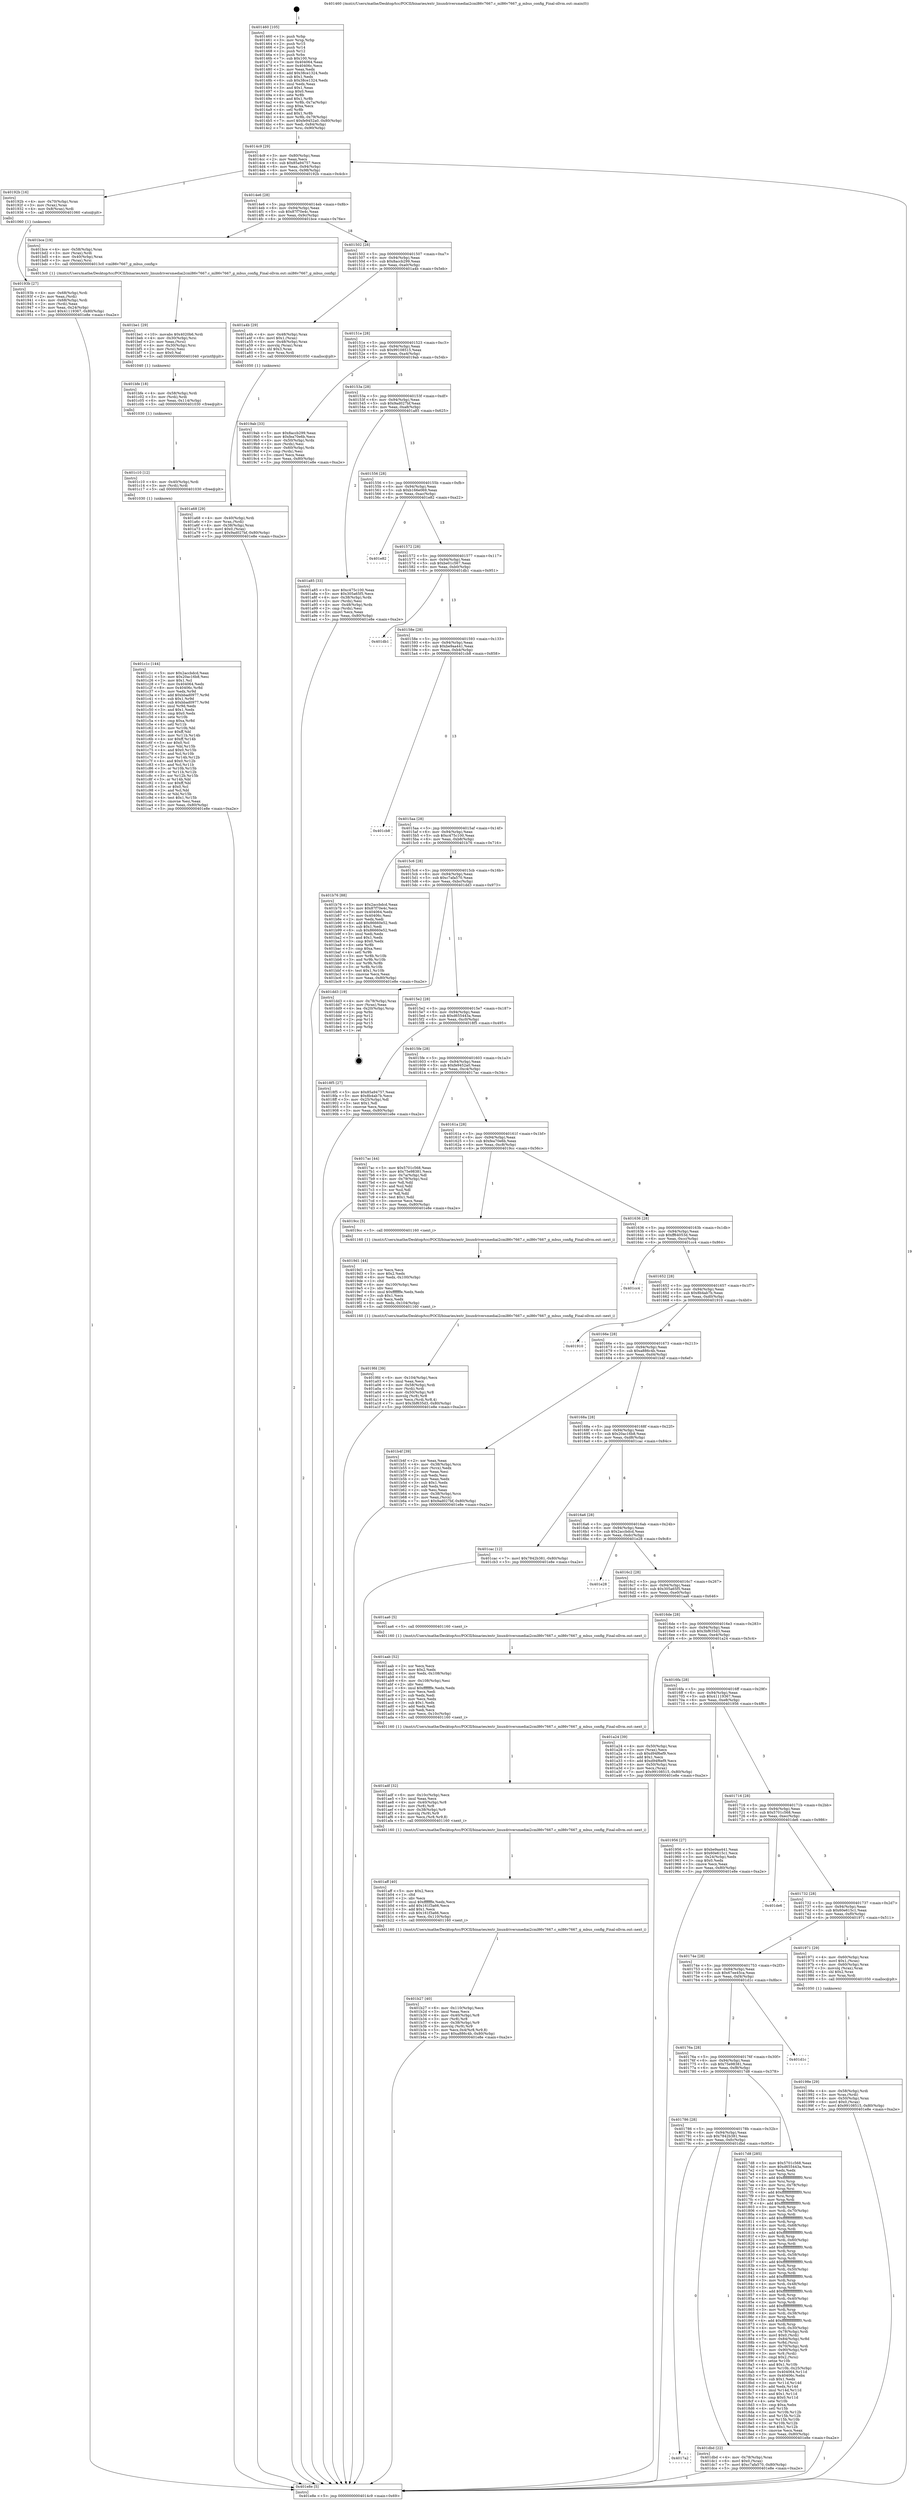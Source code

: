 digraph "0x401460" {
  label = "0x401460 (/mnt/c/Users/mathe/Desktop/tcc/POCII/binaries/extr_linuxdriversmediai2cml86v7667.c_ml86v7667_g_mbus_config_Final-ollvm.out::main(0))"
  labelloc = "t"
  node[shape=record]

  Entry [label="",width=0.3,height=0.3,shape=circle,fillcolor=black,style=filled]
  "0x4014c9" [label="{
     0x4014c9 [29]\l
     | [instrs]\l
     &nbsp;&nbsp;0x4014c9 \<+3\>: mov -0x80(%rbp),%eax\l
     &nbsp;&nbsp;0x4014cc \<+2\>: mov %eax,%ecx\l
     &nbsp;&nbsp;0x4014ce \<+6\>: sub $0x85a94757,%ecx\l
     &nbsp;&nbsp;0x4014d4 \<+6\>: mov %eax,-0x94(%rbp)\l
     &nbsp;&nbsp;0x4014da \<+6\>: mov %ecx,-0x98(%rbp)\l
     &nbsp;&nbsp;0x4014e0 \<+6\>: je 000000000040192b \<main+0x4cb\>\l
  }"]
  "0x40192b" [label="{
     0x40192b [16]\l
     | [instrs]\l
     &nbsp;&nbsp;0x40192b \<+4\>: mov -0x70(%rbp),%rax\l
     &nbsp;&nbsp;0x40192f \<+3\>: mov (%rax),%rax\l
     &nbsp;&nbsp;0x401932 \<+4\>: mov 0x8(%rax),%rdi\l
     &nbsp;&nbsp;0x401936 \<+5\>: call 0000000000401060 \<atoi@plt\>\l
     | [calls]\l
     &nbsp;&nbsp;0x401060 \{1\} (unknown)\l
  }"]
  "0x4014e6" [label="{
     0x4014e6 [28]\l
     | [instrs]\l
     &nbsp;&nbsp;0x4014e6 \<+5\>: jmp 00000000004014eb \<main+0x8b\>\l
     &nbsp;&nbsp;0x4014eb \<+6\>: mov -0x94(%rbp),%eax\l
     &nbsp;&nbsp;0x4014f1 \<+5\>: sub $0x87f70e4c,%eax\l
     &nbsp;&nbsp;0x4014f6 \<+6\>: mov %eax,-0x9c(%rbp)\l
     &nbsp;&nbsp;0x4014fc \<+6\>: je 0000000000401bce \<main+0x76e\>\l
  }"]
  Exit [label="",width=0.3,height=0.3,shape=circle,fillcolor=black,style=filled,peripheries=2]
  "0x401bce" [label="{
     0x401bce [19]\l
     | [instrs]\l
     &nbsp;&nbsp;0x401bce \<+4\>: mov -0x58(%rbp),%rax\l
     &nbsp;&nbsp;0x401bd2 \<+3\>: mov (%rax),%rdi\l
     &nbsp;&nbsp;0x401bd5 \<+4\>: mov -0x40(%rbp),%rax\l
     &nbsp;&nbsp;0x401bd9 \<+3\>: mov (%rax),%rsi\l
     &nbsp;&nbsp;0x401bdc \<+5\>: call 00000000004013c0 \<ml86v7667_g_mbus_config\>\l
     | [calls]\l
     &nbsp;&nbsp;0x4013c0 \{1\} (/mnt/c/Users/mathe/Desktop/tcc/POCII/binaries/extr_linuxdriversmediai2cml86v7667.c_ml86v7667_g_mbus_config_Final-ollvm.out::ml86v7667_g_mbus_config)\l
  }"]
  "0x401502" [label="{
     0x401502 [28]\l
     | [instrs]\l
     &nbsp;&nbsp;0x401502 \<+5\>: jmp 0000000000401507 \<main+0xa7\>\l
     &nbsp;&nbsp;0x401507 \<+6\>: mov -0x94(%rbp),%eax\l
     &nbsp;&nbsp;0x40150d \<+5\>: sub $0x8accb299,%eax\l
     &nbsp;&nbsp;0x401512 \<+6\>: mov %eax,-0xa0(%rbp)\l
     &nbsp;&nbsp;0x401518 \<+6\>: je 0000000000401a4b \<main+0x5eb\>\l
  }"]
  "0x4017a2" [label="{
     0x4017a2\l
  }", style=dashed]
  "0x401a4b" [label="{
     0x401a4b [29]\l
     | [instrs]\l
     &nbsp;&nbsp;0x401a4b \<+4\>: mov -0x48(%rbp),%rax\l
     &nbsp;&nbsp;0x401a4f \<+6\>: movl $0x1,(%rax)\l
     &nbsp;&nbsp;0x401a55 \<+4\>: mov -0x48(%rbp),%rax\l
     &nbsp;&nbsp;0x401a59 \<+3\>: movslq (%rax),%rax\l
     &nbsp;&nbsp;0x401a5c \<+4\>: shl $0x3,%rax\l
     &nbsp;&nbsp;0x401a60 \<+3\>: mov %rax,%rdi\l
     &nbsp;&nbsp;0x401a63 \<+5\>: call 0000000000401050 \<malloc@plt\>\l
     | [calls]\l
     &nbsp;&nbsp;0x401050 \{1\} (unknown)\l
  }"]
  "0x40151e" [label="{
     0x40151e [28]\l
     | [instrs]\l
     &nbsp;&nbsp;0x40151e \<+5\>: jmp 0000000000401523 \<main+0xc3\>\l
     &nbsp;&nbsp;0x401523 \<+6\>: mov -0x94(%rbp),%eax\l
     &nbsp;&nbsp;0x401529 \<+5\>: sub $0x99108515,%eax\l
     &nbsp;&nbsp;0x40152e \<+6\>: mov %eax,-0xa4(%rbp)\l
     &nbsp;&nbsp;0x401534 \<+6\>: je 00000000004019ab \<main+0x54b\>\l
  }"]
  "0x401dbd" [label="{
     0x401dbd [22]\l
     | [instrs]\l
     &nbsp;&nbsp;0x401dbd \<+4\>: mov -0x78(%rbp),%rax\l
     &nbsp;&nbsp;0x401dc1 \<+6\>: movl $0x0,(%rax)\l
     &nbsp;&nbsp;0x401dc7 \<+7\>: movl $0xc7afa570,-0x80(%rbp)\l
     &nbsp;&nbsp;0x401dce \<+5\>: jmp 0000000000401e8e \<main+0xa2e\>\l
  }"]
  "0x4019ab" [label="{
     0x4019ab [33]\l
     | [instrs]\l
     &nbsp;&nbsp;0x4019ab \<+5\>: mov $0x8accb299,%eax\l
     &nbsp;&nbsp;0x4019b0 \<+5\>: mov $0xfea70e6b,%ecx\l
     &nbsp;&nbsp;0x4019b5 \<+4\>: mov -0x50(%rbp),%rdx\l
     &nbsp;&nbsp;0x4019b9 \<+2\>: mov (%rdx),%esi\l
     &nbsp;&nbsp;0x4019bb \<+4\>: mov -0x60(%rbp),%rdx\l
     &nbsp;&nbsp;0x4019bf \<+2\>: cmp (%rdx),%esi\l
     &nbsp;&nbsp;0x4019c1 \<+3\>: cmovl %ecx,%eax\l
     &nbsp;&nbsp;0x4019c4 \<+3\>: mov %eax,-0x80(%rbp)\l
     &nbsp;&nbsp;0x4019c7 \<+5\>: jmp 0000000000401e8e \<main+0xa2e\>\l
  }"]
  "0x40153a" [label="{
     0x40153a [28]\l
     | [instrs]\l
     &nbsp;&nbsp;0x40153a \<+5\>: jmp 000000000040153f \<main+0xdf\>\l
     &nbsp;&nbsp;0x40153f \<+6\>: mov -0x94(%rbp),%eax\l
     &nbsp;&nbsp;0x401545 \<+5\>: sub $0x9ad027bf,%eax\l
     &nbsp;&nbsp;0x40154a \<+6\>: mov %eax,-0xa8(%rbp)\l
     &nbsp;&nbsp;0x401550 \<+6\>: je 0000000000401a85 \<main+0x625\>\l
  }"]
  "0x401c1c" [label="{
     0x401c1c [144]\l
     | [instrs]\l
     &nbsp;&nbsp;0x401c1c \<+5\>: mov $0x2accbdcd,%eax\l
     &nbsp;&nbsp;0x401c21 \<+5\>: mov $0x20ac16b8,%esi\l
     &nbsp;&nbsp;0x401c26 \<+2\>: mov $0x1,%cl\l
     &nbsp;&nbsp;0x401c28 \<+7\>: mov 0x404064,%edx\l
     &nbsp;&nbsp;0x401c2f \<+8\>: mov 0x40406c,%r8d\l
     &nbsp;&nbsp;0x401c37 \<+3\>: mov %edx,%r9d\l
     &nbsp;&nbsp;0x401c3a \<+7\>: add $0xbbad0977,%r9d\l
     &nbsp;&nbsp;0x401c41 \<+4\>: sub $0x1,%r9d\l
     &nbsp;&nbsp;0x401c45 \<+7\>: sub $0xbbad0977,%r9d\l
     &nbsp;&nbsp;0x401c4c \<+4\>: imul %r9d,%edx\l
     &nbsp;&nbsp;0x401c50 \<+3\>: and $0x1,%edx\l
     &nbsp;&nbsp;0x401c53 \<+3\>: cmp $0x0,%edx\l
     &nbsp;&nbsp;0x401c56 \<+4\>: sete %r10b\l
     &nbsp;&nbsp;0x401c5a \<+4\>: cmp $0xa,%r8d\l
     &nbsp;&nbsp;0x401c5e \<+4\>: setl %r11b\l
     &nbsp;&nbsp;0x401c62 \<+3\>: mov %r10b,%bl\l
     &nbsp;&nbsp;0x401c65 \<+3\>: xor $0xff,%bl\l
     &nbsp;&nbsp;0x401c68 \<+3\>: mov %r11b,%r14b\l
     &nbsp;&nbsp;0x401c6b \<+4\>: xor $0xff,%r14b\l
     &nbsp;&nbsp;0x401c6f \<+3\>: xor $0x0,%cl\l
     &nbsp;&nbsp;0x401c72 \<+3\>: mov %bl,%r15b\l
     &nbsp;&nbsp;0x401c75 \<+4\>: and $0x0,%r15b\l
     &nbsp;&nbsp;0x401c79 \<+3\>: and %cl,%r10b\l
     &nbsp;&nbsp;0x401c7c \<+3\>: mov %r14b,%r12b\l
     &nbsp;&nbsp;0x401c7f \<+4\>: and $0x0,%r12b\l
     &nbsp;&nbsp;0x401c83 \<+3\>: and %cl,%r11b\l
     &nbsp;&nbsp;0x401c86 \<+3\>: or %r10b,%r15b\l
     &nbsp;&nbsp;0x401c89 \<+3\>: or %r11b,%r12b\l
     &nbsp;&nbsp;0x401c8c \<+3\>: xor %r12b,%r15b\l
     &nbsp;&nbsp;0x401c8f \<+3\>: or %r14b,%bl\l
     &nbsp;&nbsp;0x401c92 \<+3\>: xor $0xff,%bl\l
     &nbsp;&nbsp;0x401c95 \<+3\>: or $0x0,%cl\l
     &nbsp;&nbsp;0x401c98 \<+2\>: and %cl,%bl\l
     &nbsp;&nbsp;0x401c9a \<+3\>: or %bl,%r15b\l
     &nbsp;&nbsp;0x401c9d \<+4\>: test $0x1,%r15b\l
     &nbsp;&nbsp;0x401ca1 \<+3\>: cmovne %esi,%eax\l
     &nbsp;&nbsp;0x401ca4 \<+3\>: mov %eax,-0x80(%rbp)\l
     &nbsp;&nbsp;0x401ca7 \<+5\>: jmp 0000000000401e8e \<main+0xa2e\>\l
  }"]
  "0x401a85" [label="{
     0x401a85 [33]\l
     | [instrs]\l
     &nbsp;&nbsp;0x401a85 \<+5\>: mov $0xc475c100,%eax\l
     &nbsp;&nbsp;0x401a8a \<+5\>: mov $0x305a65f5,%ecx\l
     &nbsp;&nbsp;0x401a8f \<+4\>: mov -0x38(%rbp),%rdx\l
     &nbsp;&nbsp;0x401a93 \<+2\>: mov (%rdx),%esi\l
     &nbsp;&nbsp;0x401a95 \<+4\>: mov -0x48(%rbp),%rdx\l
     &nbsp;&nbsp;0x401a99 \<+2\>: cmp (%rdx),%esi\l
     &nbsp;&nbsp;0x401a9b \<+3\>: cmovl %ecx,%eax\l
     &nbsp;&nbsp;0x401a9e \<+3\>: mov %eax,-0x80(%rbp)\l
     &nbsp;&nbsp;0x401aa1 \<+5\>: jmp 0000000000401e8e \<main+0xa2e\>\l
  }"]
  "0x401556" [label="{
     0x401556 [28]\l
     | [instrs]\l
     &nbsp;&nbsp;0x401556 \<+5\>: jmp 000000000040155b \<main+0xfb\>\l
     &nbsp;&nbsp;0x40155b \<+6\>: mov -0x94(%rbp),%eax\l
     &nbsp;&nbsp;0x401561 \<+5\>: sub $0xb166e069,%eax\l
     &nbsp;&nbsp;0x401566 \<+6\>: mov %eax,-0xac(%rbp)\l
     &nbsp;&nbsp;0x40156c \<+6\>: je 0000000000401e82 \<main+0xa22\>\l
  }"]
  "0x401c10" [label="{
     0x401c10 [12]\l
     | [instrs]\l
     &nbsp;&nbsp;0x401c10 \<+4\>: mov -0x40(%rbp),%rdi\l
     &nbsp;&nbsp;0x401c14 \<+3\>: mov (%rdi),%rdi\l
     &nbsp;&nbsp;0x401c17 \<+5\>: call 0000000000401030 \<free@plt\>\l
     | [calls]\l
     &nbsp;&nbsp;0x401030 \{1\} (unknown)\l
  }"]
  "0x401e82" [label="{
     0x401e82\l
  }", style=dashed]
  "0x401572" [label="{
     0x401572 [28]\l
     | [instrs]\l
     &nbsp;&nbsp;0x401572 \<+5\>: jmp 0000000000401577 \<main+0x117\>\l
     &nbsp;&nbsp;0x401577 \<+6\>: mov -0x94(%rbp),%eax\l
     &nbsp;&nbsp;0x40157d \<+5\>: sub $0xbe01c567,%eax\l
     &nbsp;&nbsp;0x401582 \<+6\>: mov %eax,-0xb0(%rbp)\l
     &nbsp;&nbsp;0x401588 \<+6\>: je 0000000000401db1 \<main+0x951\>\l
  }"]
  "0x401bfe" [label="{
     0x401bfe [18]\l
     | [instrs]\l
     &nbsp;&nbsp;0x401bfe \<+4\>: mov -0x58(%rbp),%rdi\l
     &nbsp;&nbsp;0x401c02 \<+3\>: mov (%rdi),%rdi\l
     &nbsp;&nbsp;0x401c05 \<+6\>: mov %eax,-0x114(%rbp)\l
     &nbsp;&nbsp;0x401c0b \<+5\>: call 0000000000401030 \<free@plt\>\l
     | [calls]\l
     &nbsp;&nbsp;0x401030 \{1\} (unknown)\l
  }"]
  "0x401db1" [label="{
     0x401db1\l
  }", style=dashed]
  "0x40158e" [label="{
     0x40158e [28]\l
     | [instrs]\l
     &nbsp;&nbsp;0x40158e \<+5\>: jmp 0000000000401593 \<main+0x133\>\l
     &nbsp;&nbsp;0x401593 \<+6\>: mov -0x94(%rbp),%eax\l
     &nbsp;&nbsp;0x401599 \<+5\>: sub $0xbe9aa441,%eax\l
     &nbsp;&nbsp;0x40159e \<+6\>: mov %eax,-0xb4(%rbp)\l
     &nbsp;&nbsp;0x4015a4 \<+6\>: je 0000000000401cb8 \<main+0x858\>\l
  }"]
  "0x401be1" [label="{
     0x401be1 [29]\l
     | [instrs]\l
     &nbsp;&nbsp;0x401be1 \<+10\>: movabs $0x4020b6,%rdi\l
     &nbsp;&nbsp;0x401beb \<+4\>: mov -0x30(%rbp),%rsi\l
     &nbsp;&nbsp;0x401bef \<+2\>: mov %eax,(%rsi)\l
     &nbsp;&nbsp;0x401bf1 \<+4\>: mov -0x30(%rbp),%rsi\l
     &nbsp;&nbsp;0x401bf5 \<+2\>: mov (%rsi),%esi\l
     &nbsp;&nbsp;0x401bf7 \<+2\>: mov $0x0,%al\l
     &nbsp;&nbsp;0x401bf9 \<+5\>: call 0000000000401040 \<printf@plt\>\l
     | [calls]\l
     &nbsp;&nbsp;0x401040 \{1\} (unknown)\l
  }"]
  "0x401cb8" [label="{
     0x401cb8\l
  }", style=dashed]
  "0x4015aa" [label="{
     0x4015aa [28]\l
     | [instrs]\l
     &nbsp;&nbsp;0x4015aa \<+5\>: jmp 00000000004015af \<main+0x14f\>\l
     &nbsp;&nbsp;0x4015af \<+6\>: mov -0x94(%rbp),%eax\l
     &nbsp;&nbsp;0x4015b5 \<+5\>: sub $0xc475c100,%eax\l
     &nbsp;&nbsp;0x4015ba \<+6\>: mov %eax,-0xb8(%rbp)\l
     &nbsp;&nbsp;0x4015c0 \<+6\>: je 0000000000401b76 \<main+0x716\>\l
  }"]
  "0x401b27" [label="{
     0x401b27 [40]\l
     | [instrs]\l
     &nbsp;&nbsp;0x401b27 \<+6\>: mov -0x110(%rbp),%ecx\l
     &nbsp;&nbsp;0x401b2d \<+3\>: imul %eax,%ecx\l
     &nbsp;&nbsp;0x401b30 \<+4\>: mov -0x40(%rbp),%r8\l
     &nbsp;&nbsp;0x401b34 \<+3\>: mov (%r8),%r8\l
     &nbsp;&nbsp;0x401b37 \<+4\>: mov -0x38(%rbp),%r9\l
     &nbsp;&nbsp;0x401b3b \<+3\>: movslq (%r9),%r9\l
     &nbsp;&nbsp;0x401b3e \<+5\>: mov %ecx,0x4(%r8,%r9,8)\l
     &nbsp;&nbsp;0x401b43 \<+7\>: movl $0xa886c4b,-0x80(%rbp)\l
     &nbsp;&nbsp;0x401b4a \<+5\>: jmp 0000000000401e8e \<main+0xa2e\>\l
  }"]
  "0x401b76" [label="{
     0x401b76 [88]\l
     | [instrs]\l
     &nbsp;&nbsp;0x401b76 \<+5\>: mov $0x2accbdcd,%eax\l
     &nbsp;&nbsp;0x401b7b \<+5\>: mov $0x87f70e4c,%ecx\l
     &nbsp;&nbsp;0x401b80 \<+7\>: mov 0x404064,%edx\l
     &nbsp;&nbsp;0x401b87 \<+7\>: mov 0x40406c,%esi\l
     &nbsp;&nbsp;0x401b8e \<+2\>: mov %edx,%edi\l
     &nbsp;&nbsp;0x401b90 \<+6\>: add $0x86660e52,%edi\l
     &nbsp;&nbsp;0x401b96 \<+3\>: sub $0x1,%edi\l
     &nbsp;&nbsp;0x401b99 \<+6\>: sub $0x86660e52,%edi\l
     &nbsp;&nbsp;0x401b9f \<+3\>: imul %edi,%edx\l
     &nbsp;&nbsp;0x401ba2 \<+3\>: and $0x1,%edx\l
     &nbsp;&nbsp;0x401ba5 \<+3\>: cmp $0x0,%edx\l
     &nbsp;&nbsp;0x401ba8 \<+4\>: sete %r8b\l
     &nbsp;&nbsp;0x401bac \<+3\>: cmp $0xa,%esi\l
     &nbsp;&nbsp;0x401baf \<+4\>: setl %r9b\l
     &nbsp;&nbsp;0x401bb3 \<+3\>: mov %r8b,%r10b\l
     &nbsp;&nbsp;0x401bb6 \<+3\>: and %r9b,%r10b\l
     &nbsp;&nbsp;0x401bb9 \<+3\>: xor %r9b,%r8b\l
     &nbsp;&nbsp;0x401bbc \<+3\>: or %r8b,%r10b\l
     &nbsp;&nbsp;0x401bbf \<+4\>: test $0x1,%r10b\l
     &nbsp;&nbsp;0x401bc3 \<+3\>: cmovne %ecx,%eax\l
     &nbsp;&nbsp;0x401bc6 \<+3\>: mov %eax,-0x80(%rbp)\l
     &nbsp;&nbsp;0x401bc9 \<+5\>: jmp 0000000000401e8e \<main+0xa2e\>\l
  }"]
  "0x4015c6" [label="{
     0x4015c6 [28]\l
     | [instrs]\l
     &nbsp;&nbsp;0x4015c6 \<+5\>: jmp 00000000004015cb \<main+0x16b\>\l
     &nbsp;&nbsp;0x4015cb \<+6\>: mov -0x94(%rbp),%eax\l
     &nbsp;&nbsp;0x4015d1 \<+5\>: sub $0xc7afa570,%eax\l
     &nbsp;&nbsp;0x4015d6 \<+6\>: mov %eax,-0xbc(%rbp)\l
     &nbsp;&nbsp;0x4015dc \<+6\>: je 0000000000401dd3 \<main+0x973\>\l
  }"]
  "0x401aff" [label="{
     0x401aff [40]\l
     | [instrs]\l
     &nbsp;&nbsp;0x401aff \<+5\>: mov $0x2,%ecx\l
     &nbsp;&nbsp;0x401b04 \<+1\>: cltd\l
     &nbsp;&nbsp;0x401b05 \<+2\>: idiv %ecx\l
     &nbsp;&nbsp;0x401b07 \<+6\>: imul $0xfffffffe,%edx,%ecx\l
     &nbsp;&nbsp;0x401b0d \<+6\>: add $0x161f3a66,%ecx\l
     &nbsp;&nbsp;0x401b13 \<+3\>: add $0x1,%ecx\l
     &nbsp;&nbsp;0x401b16 \<+6\>: sub $0x161f3a66,%ecx\l
     &nbsp;&nbsp;0x401b1c \<+6\>: mov %ecx,-0x110(%rbp)\l
     &nbsp;&nbsp;0x401b22 \<+5\>: call 0000000000401160 \<next_i\>\l
     | [calls]\l
     &nbsp;&nbsp;0x401160 \{1\} (/mnt/c/Users/mathe/Desktop/tcc/POCII/binaries/extr_linuxdriversmediai2cml86v7667.c_ml86v7667_g_mbus_config_Final-ollvm.out::next_i)\l
  }"]
  "0x401dd3" [label="{
     0x401dd3 [19]\l
     | [instrs]\l
     &nbsp;&nbsp;0x401dd3 \<+4\>: mov -0x78(%rbp),%rax\l
     &nbsp;&nbsp;0x401dd7 \<+2\>: mov (%rax),%eax\l
     &nbsp;&nbsp;0x401dd9 \<+4\>: lea -0x20(%rbp),%rsp\l
     &nbsp;&nbsp;0x401ddd \<+1\>: pop %rbx\l
     &nbsp;&nbsp;0x401dde \<+2\>: pop %r12\l
     &nbsp;&nbsp;0x401de0 \<+2\>: pop %r14\l
     &nbsp;&nbsp;0x401de2 \<+2\>: pop %r15\l
     &nbsp;&nbsp;0x401de4 \<+1\>: pop %rbp\l
     &nbsp;&nbsp;0x401de5 \<+1\>: ret\l
  }"]
  "0x4015e2" [label="{
     0x4015e2 [28]\l
     | [instrs]\l
     &nbsp;&nbsp;0x4015e2 \<+5\>: jmp 00000000004015e7 \<main+0x187\>\l
     &nbsp;&nbsp;0x4015e7 \<+6\>: mov -0x94(%rbp),%eax\l
     &nbsp;&nbsp;0x4015ed \<+5\>: sub $0xd655443a,%eax\l
     &nbsp;&nbsp;0x4015f2 \<+6\>: mov %eax,-0xc0(%rbp)\l
     &nbsp;&nbsp;0x4015f8 \<+6\>: je 00000000004018f5 \<main+0x495\>\l
  }"]
  "0x401adf" [label="{
     0x401adf [32]\l
     | [instrs]\l
     &nbsp;&nbsp;0x401adf \<+6\>: mov -0x10c(%rbp),%ecx\l
     &nbsp;&nbsp;0x401ae5 \<+3\>: imul %eax,%ecx\l
     &nbsp;&nbsp;0x401ae8 \<+4\>: mov -0x40(%rbp),%r8\l
     &nbsp;&nbsp;0x401aec \<+3\>: mov (%r8),%r8\l
     &nbsp;&nbsp;0x401aef \<+4\>: mov -0x38(%rbp),%r9\l
     &nbsp;&nbsp;0x401af3 \<+3\>: movslq (%r9),%r9\l
     &nbsp;&nbsp;0x401af6 \<+4\>: mov %ecx,(%r8,%r9,8)\l
     &nbsp;&nbsp;0x401afa \<+5\>: call 0000000000401160 \<next_i\>\l
     | [calls]\l
     &nbsp;&nbsp;0x401160 \{1\} (/mnt/c/Users/mathe/Desktop/tcc/POCII/binaries/extr_linuxdriversmediai2cml86v7667.c_ml86v7667_g_mbus_config_Final-ollvm.out::next_i)\l
  }"]
  "0x4018f5" [label="{
     0x4018f5 [27]\l
     | [instrs]\l
     &nbsp;&nbsp;0x4018f5 \<+5\>: mov $0x85a94757,%eax\l
     &nbsp;&nbsp;0x4018fa \<+5\>: mov $0x8b4ab7b,%ecx\l
     &nbsp;&nbsp;0x4018ff \<+3\>: mov -0x25(%rbp),%dl\l
     &nbsp;&nbsp;0x401902 \<+3\>: test $0x1,%dl\l
     &nbsp;&nbsp;0x401905 \<+3\>: cmovne %ecx,%eax\l
     &nbsp;&nbsp;0x401908 \<+3\>: mov %eax,-0x80(%rbp)\l
     &nbsp;&nbsp;0x40190b \<+5\>: jmp 0000000000401e8e \<main+0xa2e\>\l
  }"]
  "0x4015fe" [label="{
     0x4015fe [28]\l
     | [instrs]\l
     &nbsp;&nbsp;0x4015fe \<+5\>: jmp 0000000000401603 \<main+0x1a3\>\l
     &nbsp;&nbsp;0x401603 \<+6\>: mov -0x94(%rbp),%eax\l
     &nbsp;&nbsp;0x401609 \<+5\>: sub $0xfe9452a0,%eax\l
     &nbsp;&nbsp;0x40160e \<+6\>: mov %eax,-0xc4(%rbp)\l
     &nbsp;&nbsp;0x401614 \<+6\>: je 00000000004017ac \<main+0x34c\>\l
  }"]
  "0x401aab" [label="{
     0x401aab [52]\l
     | [instrs]\l
     &nbsp;&nbsp;0x401aab \<+2\>: xor %ecx,%ecx\l
     &nbsp;&nbsp;0x401aad \<+5\>: mov $0x2,%edx\l
     &nbsp;&nbsp;0x401ab2 \<+6\>: mov %edx,-0x108(%rbp)\l
     &nbsp;&nbsp;0x401ab8 \<+1\>: cltd\l
     &nbsp;&nbsp;0x401ab9 \<+6\>: mov -0x108(%rbp),%esi\l
     &nbsp;&nbsp;0x401abf \<+2\>: idiv %esi\l
     &nbsp;&nbsp;0x401ac1 \<+6\>: imul $0xfffffffe,%edx,%edx\l
     &nbsp;&nbsp;0x401ac7 \<+2\>: mov %ecx,%edi\l
     &nbsp;&nbsp;0x401ac9 \<+2\>: sub %edx,%edi\l
     &nbsp;&nbsp;0x401acb \<+2\>: mov %ecx,%edx\l
     &nbsp;&nbsp;0x401acd \<+3\>: sub $0x1,%edx\l
     &nbsp;&nbsp;0x401ad0 \<+2\>: add %edx,%edi\l
     &nbsp;&nbsp;0x401ad2 \<+2\>: sub %edi,%ecx\l
     &nbsp;&nbsp;0x401ad4 \<+6\>: mov %ecx,-0x10c(%rbp)\l
     &nbsp;&nbsp;0x401ada \<+5\>: call 0000000000401160 \<next_i\>\l
     | [calls]\l
     &nbsp;&nbsp;0x401160 \{1\} (/mnt/c/Users/mathe/Desktop/tcc/POCII/binaries/extr_linuxdriversmediai2cml86v7667.c_ml86v7667_g_mbus_config_Final-ollvm.out::next_i)\l
  }"]
  "0x4017ac" [label="{
     0x4017ac [44]\l
     | [instrs]\l
     &nbsp;&nbsp;0x4017ac \<+5\>: mov $0x5701c568,%eax\l
     &nbsp;&nbsp;0x4017b1 \<+5\>: mov $0x75e98381,%ecx\l
     &nbsp;&nbsp;0x4017b6 \<+3\>: mov -0x7a(%rbp),%dl\l
     &nbsp;&nbsp;0x4017b9 \<+4\>: mov -0x79(%rbp),%sil\l
     &nbsp;&nbsp;0x4017bd \<+3\>: mov %dl,%dil\l
     &nbsp;&nbsp;0x4017c0 \<+3\>: and %sil,%dil\l
     &nbsp;&nbsp;0x4017c3 \<+3\>: xor %sil,%dl\l
     &nbsp;&nbsp;0x4017c6 \<+3\>: or %dl,%dil\l
     &nbsp;&nbsp;0x4017c9 \<+4\>: test $0x1,%dil\l
     &nbsp;&nbsp;0x4017cd \<+3\>: cmovne %ecx,%eax\l
     &nbsp;&nbsp;0x4017d0 \<+3\>: mov %eax,-0x80(%rbp)\l
     &nbsp;&nbsp;0x4017d3 \<+5\>: jmp 0000000000401e8e \<main+0xa2e\>\l
  }"]
  "0x40161a" [label="{
     0x40161a [28]\l
     | [instrs]\l
     &nbsp;&nbsp;0x40161a \<+5\>: jmp 000000000040161f \<main+0x1bf\>\l
     &nbsp;&nbsp;0x40161f \<+6\>: mov -0x94(%rbp),%eax\l
     &nbsp;&nbsp;0x401625 \<+5\>: sub $0xfea70e6b,%eax\l
     &nbsp;&nbsp;0x40162a \<+6\>: mov %eax,-0xc8(%rbp)\l
     &nbsp;&nbsp;0x401630 \<+6\>: je 00000000004019cc \<main+0x56c\>\l
  }"]
  "0x401e8e" [label="{
     0x401e8e [5]\l
     | [instrs]\l
     &nbsp;&nbsp;0x401e8e \<+5\>: jmp 00000000004014c9 \<main+0x69\>\l
  }"]
  "0x401460" [label="{
     0x401460 [105]\l
     | [instrs]\l
     &nbsp;&nbsp;0x401460 \<+1\>: push %rbp\l
     &nbsp;&nbsp;0x401461 \<+3\>: mov %rsp,%rbp\l
     &nbsp;&nbsp;0x401464 \<+2\>: push %r15\l
     &nbsp;&nbsp;0x401466 \<+2\>: push %r14\l
     &nbsp;&nbsp;0x401468 \<+2\>: push %r12\l
     &nbsp;&nbsp;0x40146a \<+1\>: push %rbx\l
     &nbsp;&nbsp;0x40146b \<+7\>: sub $0x100,%rsp\l
     &nbsp;&nbsp;0x401472 \<+7\>: mov 0x404064,%eax\l
     &nbsp;&nbsp;0x401479 \<+7\>: mov 0x40406c,%ecx\l
     &nbsp;&nbsp;0x401480 \<+2\>: mov %eax,%edx\l
     &nbsp;&nbsp;0x401482 \<+6\>: add $0x38ce1324,%edx\l
     &nbsp;&nbsp;0x401488 \<+3\>: sub $0x1,%edx\l
     &nbsp;&nbsp;0x40148b \<+6\>: sub $0x38ce1324,%edx\l
     &nbsp;&nbsp;0x401491 \<+3\>: imul %edx,%eax\l
     &nbsp;&nbsp;0x401494 \<+3\>: and $0x1,%eax\l
     &nbsp;&nbsp;0x401497 \<+3\>: cmp $0x0,%eax\l
     &nbsp;&nbsp;0x40149a \<+4\>: sete %r8b\l
     &nbsp;&nbsp;0x40149e \<+4\>: and $0x1,%r8b\l
     &nbsp;&nbsp;0x4014a2 \<+4\>: mov %r8b,-0x7a(%rbp)\l
     &nbsp;&nbsp;0x4014a6 \<+3\>: cmp $0xa,%ecx\l
     &nbsp;&nbsp;0x4014a9 \<+4\>: setl %r8b\l
     &nbsp;&nbsp;0x4014ad \<+4\>: and $0x1,%r8b\l
     &nbsp;&nbsp;0x4014b1 \<+4\>: mov %r8b,-0x79(%rbp)\l
     &nbsp;&nbsp;0x4014b5 \<+7\>: movl $0xfe9452a0,-0x80(%rbp)\l
     &nbsp;&nbsp;0x4014bc \<+6\>: mov %edi,-0x84(%rbp)\l
     &nbsp;&nbsp;0x4014c2 \<+7\>: mov %rsi,-0x90(%rbp)\l
  }"]
  "0x401a68" [label="{
     0x401a68 [29]\l
     | [instrs]\l
     &nbsp;&nbsp;0x401a68 \<+4\>: mov -0x40(%rbp),%rdi\l
     &nbsp;&nbsp;0x401a6c \<+3\>: mov %rax,(%rdi)\l
     &nbsp;&nbsp;0x401a6f \<+4\>: mov -0x38(%rbp),%rax\l
     &nbsp;&nbsp;0x401a73 \<+6\>: movl $0x0,(%rax)\l
     &nbsp;&nbsp;0x401a79 \<+7\>: movl $0x9ad027bf,-0x80(%rbp)\l
     &nbsp;&nbsp;0x401a80 \<+5\>: jmp 0000000000401e8e \<main+0xa2e\>\l
  }"]
  "0x4019cc" [label="{
     0x4019cc [5]\l
     | [instrs]\l
     &nbsp;&nbsp;0x4019cc \<+5\>: call 0000000000401160 \<next_i\>\l
     | [calls]\l
     &nbsp;&nbsp;0x401160 \{1\} (/mnt/c/Users/mathe/Desktop/tcc/POCII/binaries/extr_linuxdriversmediai2cml86v7667.c_ml86v7667_g_mbus_config_Final-ollvm.out::next_i)\l
  }"]
  "0x401636" [label="{
     0x401636 [28]\l
     | [instrs]\l
     &nbsp;&nbsp;0x401636 \<+5\>: jmp 000000000040163b \<main+0x1db\>\l
     &nbsp;&nbsp;0x40163b \<+6\>: mov -0x94(%rbp),%eax\l
     &nbsp;&nbsp;0x401641 \<+5\>: sub $0xff64053d,%eax\l
     &nbsp;&nbsp;0x401646 \<+6\>: mov %eax,-0xcc(%rbp)\l
     &nbsp;&nbsp;0x40164c \<+6\>: je 0000000000401cc4 \<main+0x864\>\l
  }"]
  "0x4019fd" [label="{
     0x4019fd [39]\l
     | [instrs]\l
     &nbsp;&nbsp;0x4019fd \<+6\>: mov -0x104(%rbp),%ecx\l
     &nbsp;&nbsp;0x401a03 \<+3\>: imul %eax,%ecx\l
     &nbsp;&nbsp;0x401a06 \<+4\>: mov -0x58(%rbp),%rdi\l
     &nbsp;&nbsp;0x401a0a \<+3\>: mov (%rdi),%rdi\l
     &nbsp;&nbsp;0x401a0d \<+4\>: mov -0x50(%rbp),%r8\l
     &nbsp;&nbsp;0x401a11 \<+3\>: movslq (%r8),%r8\l
     &nbsp;&nbsp;0x401a14 \<+4\>: mov %ecx,(%rdi,%r8,4)\l
     &nbsp;&nbsp;0x401a18 \<+7\>: movl $0x3bf635d3,-0x80(%rbp)\l
     &nbsp;&nbsp;0x401a1f \<+5\>: jmp 0000000000401e8e \<main+0xa2e\>\l
  }"]
  "0x401cc4" [label="{
     0x401cc4\l
  }", style=dashed]
  "0x401652" [label="{
     0x401652 [28]\l
     | [instrs]\l
     &nbsp;&nbsp;0x401652 \<+5\>: jmp 0000000000401657 \<main+0x1f7\>\l
     &nbsp;&nbsp;0x401657 \<+6\>: mov -0x94(%rbp),%eax\l
     &nbsp;&nbsp;0x40165d \<+5\>: sub $0x8b4ab7b,%eax\l
     &nbsp;&nbsp;0x401662 \<+6\>: mov %eax,-0xd0(%rbp)\l
     &nbsp;&nbsp;0x401668 \<+6\>: je 0000000000401910 \<main+0x4b0\>\l
  }"]
  "0x4019d1" [label="{
     0x4019d1 [44]\l
     | [instrs]\l
     &nbsp;&nbsp;0x4019d1 \<+2\>: xor %ecx,%ecx\l
     &nbsp;&nbsp;0x4019d3 \<+5\>: mov $0x2,%edx\l
     &nbsp;&nbsp;0x4019d8 \<+6\>: mov %edx,-0x100(%rbp)\l
     &nbsp;&nbsp;0x4019de \<+1\>: cltd\l
     &nbsp;&nbsp;0x4019df \<+6\>: mov -0x100(%rbp),%esi\l
     &nbsp;&nbsp;0x4019e5 \<+2\>: idiv %esi\l
     &nbsp;&nbsp;0x4019e7 \<+6\>: imul $0xfffffffe,%edx,%edx\l
     &nbsp;&nbsp;0x4019ed \<+3\>: sub $0x1,%ecx\l
     &nbsp;&nbsp;0x4019f0 \<+2\>: sub %ecx,%edx\l
     &nbsp;&nbsp;0x4019f2 \<+6\>: mov %edx,-0x104(%rbp)\l
     &nbsp;&nbsp;0x4019f8 \<+5\>: call 0000000000401160 \<next_i\>\l
     | [calls]\l
     &nbsp;&nbsp;0x401160 \{1\} (/mnt/c/Users/mathe/Desktop/tcc/POCII/binaries/extr_linuxdriversmediai2cml86v7667.c_ml86v7667_g_mbus_config_Final-ollvm.out::next_i)\l
  }"]
  "0x401910" [label="{
     0x401910\l
  }", style=dashed]
  "0x40166e" [label="{
     0x40166e [28]\l
     | [instrs]\l
     &nbsp;&nbsp;0x40166e \<+5\>: jmp 0000000000401673 \<main+0x213\>\l
     &nbsp;&nbsp;0x401673 \<+6\>: mov -0x94(%rbp),%eax\l
     &nbsp;&nbsp;0x401679 \<+5\>: sub $0xa886c4b,%eax\l
     &nbsp;&nbsp;0x40167e \<+6\>: mov %eax,-0xd4(%rbp)\l
     &nbsp;&nbsp;0x401684 \<+6\>: je 0000000000401b4f \<main+0x6ef\>\l
  }"]
  "0x40198e" [label="{
     0x40198e [29]\l
     | [instrs]\l
     &nbsp;&nbsp;0x40198e \<+4\>: mov -0x58(%rbp),%rdi\l
     &nbsp;&nbsp;0x401992 \<+3\>: mov %rax,(%rdi)\l
     &nbsp;&nbsp;0x401995 \<+4\>: mov -0x50(%rbp),%rax\l
     &nbsp;&nbsp;0x401999 \<+6\>: movl $0x0,(%rax)\l
     &nbsp;&nbsp;0x40199f \<+7\>: movl $0x99108515,-0x80(%rbp)\l
     &nbsp;&nbsp;0x4019a6 \<+5\>: jmp 0000000000401e8e \<main+0xa2e\>\l
  }"]
  "0x401b4f" [label="{
     0x401b4f [39]\l
     | [instrs]\l
     &nbsp;&nbsp;0x401b4f \<+2\>: xor %eax,%eax\l
     &nbsp;&nbsp;0x401b51 \<+4\>: mov -0x38(%rbp),%rcx\l
     &nbsp;&nbsp;0x401b55 \<+2\>: mov (%rcx),%edx\l
     &nbsp;&nbsp;0x401b57 \<+2\>: mov %eax,%esi\l
     &nbsp;&nbsp;0x401b59 \<+2\>: sub %edx,%esi\l
     &nbsp;&nbsp;0x401b5b \<+2\>: mov %eax,%edx\l
     &nbsp;&nbsp;0x401b5d \<+3\>: sub $0x1,%edx\l
     &nbsp;&nbsp;0x401b60 \<+2\>: add %edx,%esi\l
     &nbsp;&nbsp;0x401b62 \<+2\>: sub %esi,%eax\l
     &nbsp;&nbsp;0x401b64 \<+4\>: mov -0x38(%rbp),%rcx\l
     &nbsp;&nbsp;0x401b68 \<+2\>: mov %eax,(%rcx)\l
     &nbsp;&nbsp;0x401b6a \<+7\>: movl $0x9ad027bf,-0x80(%rbp)\l
     &nbsp;&nbsp;0x401b71 \<+5\>: jmp 0000000000401e8e \<main+0xa2e\>\l
  }"]
  "0x40168a" [label="{
     0x40168a [28]\l
     | [instrs]\l
     &nbsp;&nbsp;0x40168a \<+5\>: jmp 000000000040168f \<main+0x22f\>\l
     &nbsp;&nbsp;0x40168f \<+6\>: mov -0x94(%rbp),%eax\l
     &nbsp;&nbsp;0x401695 \<+5\>: sub $0x20ac16b8,%eax\l
     &nbsp;&nbsp;0x40169a \<+6\>: mov %eax,-0xd8(%rbp)\l
     &nbsp;&nbsp;0x4016a0 \<+6\>: je 0000000000401cac \<main+0x84c\>\l
  }"]
  "0x40193b" [label="{
     0x40193b [27]\l
     | [instrs]\l
     &nbsp;&nbsp;0x40193b \<+4\>: mov -0x68(%rbp),%rdi\l
     &nbsp;&nbsp;0x40193f \<+2\>: mov %eax,(%rdi)\l
     &nbsp;&nbsp;0x401941 \<+4\>: mov -0x68(%rbp),%rdi\l
     &nbsp;&nbsp;0x401945 \<+2\>: mov (%rdi),%eax\l
     &nbsp;&nbsp;0x401947 \<+3\>: mov %eax,-0x24(%rbp)\l
     &nbsp;&nbsp;0x40194a \<+7\>: movl $0x41119367,-0x80(%rbp)\l
     &nbsp;&nbsp;0x401951 \<+5\>: jmp 0000000000401e8e \<main+0xa2e\>\l
  }"]
  "0x401cac" [label="{
     0x401cac [12]\l
     | [instrs]\l
     &nbsp;&nbsp;0x401cac \<+7\>: movl $0x7842b381,-0x80(%rbp)\l
     &nbsp;&nbsp;0x401cb3 \<+5\>: jmp 0000000000401e8e \<main+0xa2e\>\l
  }"]
  "0x4016a6" [label="{
     0x4016a6 [28]\l
     | [instrs]\l
     &nbsp;&nbsp;0x4016a6 \<+5\>: jmp 00000000004016ab \<main+0x24b\>\l
     &nbsp;&nbsp;0x4016ab \<+6\>: mov -0x94(%rbp),%eax\l
     &nbsp;&nbsp;0x4016b1 \<+5\>: sub $0x2accbdcd,%eax\l
     &nbsp;&nbsp;0x4016b6 \<+6\>: mov %eax,-0xdc(%rbp)\l
     &nbsp;&nbsp;0x4016bc \<+6\>: je 0000000000401e28 \<main+0x9c8\>\l
  }"]
  "0x401786" [label="{
     0x401786 [28]\l
     | [instrs]\l
     &nbsp;&nbsp;0x401786 \<+5\>: jmp 000000000040178b \<main+0x32b\>\l
     &nbsp;&nbsp;0x40178b \<+6\>: mov -0x94(%rbp),%eax\l
     &nbsp;&nbsp;0x401791 \<+5\>: sub $0x7842b381,%eax\l
     &nbsp;&nbsp;0x401796 \<+6\>: mov %eax,-0xfc(%rbp)\l
     &nbsp;&nbsp;0x40179c \<+6\>: je 0000000000401dbd \<main+0x95d\>\l
  }"]
  "0x401e28" [label="{
     0x401e28\l
  }", style=dashed]
  "0x4016c2" [label="{
     0x4016c2 [28]\l
     | [instrs]\l
     &nbsp;&nbsp;0x4016c2 \<+5\>: jmp 00000000004016c7 \<main+0x267\>\l
     &nbsp;&nbsp;0x4016c7 \<+6\>: mov -0x94(%rbp),%eax\l
     &nbsp;&nbsp;0x4016cd \<+5\>: sub $0x305a65f5,%eax\l
     &nbsp;&nbsp;0x4016d2 \<+6\>: mov %eax,-0xe0(%rbp)\l
     &nbsp;&nbsp;0x4016d8 \<+6\>: je 0000000000401aa6 \<main+0x646\>\l
  }"]
  "0x4017d8" [label="{
     0x4017d8 [285]\l
     | [instrs]\l
     &nbsp;&nbsp;0x4017d8 \<+5\>: mov $0x5701c568,%eax\l
     &nbsp;&nbsp;0x4017dd \<+5\>: mov $0xd655443a,%ecx\l
     &nbsp;&nbsp;0x4017e2 \<+2\>: xor %edx,%edx\l
     &nbsp;&nbsp;0x4017e4 \<+3\>: mov %rsp,%rsi\l
     &nbsp;&nbsp;0x4017e7 \<+4\>: add $0xfffffffffffffff0,%rsi\l
     &nbsp;&nbsp;0x4017eb \<+3\>: mov %rsi,%rsp\l
     &nbsp;&nbsp;0x4017ee \<+4\>: mov %rsi,-0x78(%rbp)\l
     &nbsp;&nbsp;0x4017f2 \<+3\>: mov %rsp,%rsi\l
     &nbsp;&nbsp;0x4017f5 \<+4\>: add $0xfffffffffffffff0,%rsi\l
     &nbsp;&nbsp;0x4017f9 \<+3\>: mov %rsi,%rsp\l
     &nbsp;&nbsp;0x4017fc \<+3\>: mov %rsp,%rdi\l
     &nbsp;&nbsp;0x4017ff \<+4\>: add $0xfffffffffffffff0,%rdi\l
     &nbsp;&nbsp;0x401803 \<+3\>: mov %rdi,%rsp\l
     &nbsp;&nbsp;0x401806 \<+4\>: mov %rdi,-0x70(%rbp)\l
     &nbsp;&nbsp;0x40180a \<+3\>: mov %rsp,%rdi\l
     &nbsp;&nbsp;0x40180d \<+4\>: add $0xfffffffffffffff0,%rdi\l
     &nbsp;&nbsp;0x401811 \<+3\>: mov %rdi,%rsp\l
     &nbsp;&nbsp;0x401814 \<+4\>: mov %rdi,-0x68(%rbp)\l
     &nbsp;&nbsp;0x401818 \<+3\>: mov %rsp,%rdi\l
     &nbsp;&nbsp;0x40181b \<+4\>: add $0xfffffffffffffff0,%rdi\l
     &nbsp;&nbsp;0x40181f \<+3\>: mov %rdi,%rsp\l
     &nbsp;&nbsp;0x401822 \<+4\>: mov %rdi,-0x60(%rbp)\l
     &nbsp;&nbsp;0x401826 \<+3\>: mov %rsp,%rdi\l
     &nbsp;&nbsp;0x401829 \<+4\>: add $0xfffffffffffffff0,%rdi\l
     &nbsp;&nbsp;0x40182d \<+3\>: mov %rdi,%rsp\l
     &nbsp;&nbsp;0x401830 \<+4\>: mov %rdi,-0x58(%rbp)\l
     &nbsp;&nbsp;0x401834 \<+3\>: mov %rsp,%rdi\l
     &nbsp;&nbsp;0x401837 \<+4\>: add $0xfffffffffffffff0,%rdi\l
     &nbsp;&nbsp;0x40183b \<+3\>: mov %rdi,%rsp\l
     &nbsp;&nbsp;0x40183e \<+4\>: mov %rdi,-0x50(%rbp)\l
     &nbsp;&nbsp;0x401842 \<+3\>: mov %rsp,%rdi\l
     &nbsp;&nbsp;0x401845 \<+4\>: add $0xfffffffffffffff0,%rdi\l
     &nbsp;&nbsp;0x401849 \<+3\>: mov %rdi,%rsp\l
     &nbsp;&nbsp;0x40184c \<+4\>: mov %rdi,-0x48(%rbp)\l
     &nbsp;&nbsp;0x401850 \<+3\>: mov %rsp,%rdi\l
     &nbsp;&nbsp;0x401853 \<+4\>: add $0xfffffffffffffff0,%rdi\l
     &nbsp;&nbsp;0x401857 \<+3\>: mov %rdi,%rsp\l
     &nbsp;&nbsp;0x40185a \<+4\>: mov %rdi,-0x40(%rbp)\l
     &nbsp;&nbsp;0x40185e \<+3\>: mov %rsp,%rdi\l
     &nbsp;&nbsp;0x401861 \<+4\>: add $0xfffffffffffffff0,%rdi\l
     &nbsp;&nbsp;0x401865 \<+3\>: mov %rdi,%rsp\l
     &nbsp;&nbsp;0x401868 \<+4\>: mov %rdi,-0x38(%rbp)\l
     &nbsp;&nbsp;0x40186c \<+3\>: mov %rsp,%rdi\l
     &nbsp;&nbsp;0x40186f \<+4\>: add $0xfffffffffffffff0,%rdi\l
     &nbsp;&nbsp;0x401873 \<+3\>: mov %rdi,%rsp\l
     &nbsp;&nbsp;0x401876 \<+4\>: mov %rdi,-0x30(%rbp)\l
     &nbsp;&nbsp;0x40187a \<+4\>: mov -0x78(%rbp),%rdi\l
     &nbsp;&nbsp;0x40187e \<+6\>: movl $0x0,(%rdi)\l
     &nbsp;&nbsp;0x401884 \<+7\>: mov -0x84(%rbp),%r8d\l
     &nbsp;&nbsp;0x40188b \<+3\>: mov %r8d,(%rsi)\l
     &nbsp;&nbsp;0x40188e \<+4\>: mov -0x70(%rbp),%rdi\l
     &nbsp;&nbsp;0x401892 \<+7\>: mov -0x90(%rbp),%r9\l
     &nbsp;&nbsp;0x401899 \<+3\>: mov %r9,(%rdi)\l
     &nbsp;&nbsp;0x40189c \<+3\>: cmpl $0x2,(%rsi)\l
     &nbsp;&nbsp;0x40189f \<+4\>: setne %r10b\l
     &nbsp;&nbsp;0x4018a3 \<+4\>: and $0x1,%r10b\l
     &nbsp;&nbsp;0x4018a7 \<+4\>: mov %r10b,-0x25(%rbp)\l
     &nbsp;&nbsp;0x4018ab \<+8\>: mov 0x404064,%r11d\l
     &nbsp;&nbsp;0x4018b3 \<+7\>: mov 0x40406c,%ebx\l
     &nbsp;&nbsp;0x4018ba \<+3\>: sub $0x1,%edx\l
     &nbsp;&nbsp;0x4018bd \<+3\>: mov %r11d,%r14d\l
     &nbsp;&nbsp;0x4018c0 \<+3\>: add %edx,%r14d\l
     &nbsp;&nbsp;0x4018c3 \<+4\>: imul %r14d,%r11d\l
     &nbsp;&nbsp;0x4018c7 \<+4\>: and $0x1,%r11d\l
     &nbsp;&nbsp;0x4018cb \<+4\>: cmp $0x0,%r11d\l
     &nbsp;&nbsp;0x4018cf \<+4\>: sete %r10b\l
     &nbsp;&nbsp;0x4018d3 \<+3\>: cmp $0xa,%ebx\l
     &nbsp;&nbsp;0x4018d6 \<+4\>: setl %r15b\l
     &nbsp;&nbsp;0x4018da \<+3\>: mov %r10b,%r12b\l
     &nbsp;&nbsp;0x4018dd \<+3\>: and %r15b,%r12b\l
     &nbsp;&nbsp;0x4018e0 \<+3\>: xor %r15b,%r10b\l
     &nbsp;&nbsp;0x4018e3 \<+3\>: or %r10b,%r12b\l
     &nbsp;&nbsp;0x4018e6 \<+4\>: test $0x1,%r12b\l
     &nbsp;&nbsp;0x4018ea \<+3\>: cmovne %ecx,%eax\l
     &nbsp;&nbsp;0x4018ed \<+3\>: mov %eax,-0x80(%rbp)\l
     &nbsp;&nbsp;0x4018f0 \<+5\>: jmp 0000000000401e8e \<main+0xa2e\>\l
  }"]
  "0x401aa6" [label="{
     0x401aa6 [5]\l
     | [instrs]\l
     &nbsp;&nbsp;0x401aa6 \<+5\>: call 0000000000401160 \<next_i\>\l
     | [calls]\l
     &nbsp;&nbsp;0x401160 \{1\} (/mnt/c/Users/mathe/Desktop/tcc/POCII/binaries/extr_linuxdriversmediai2cml86v7667.c_ml86v7667_g_mbus_config_Final-ollvm.out::next_i)\l
  }"]
  "0x4016de" [label="{
     0x4016de [28]\l
     | [instrs]\l
     &nbsp;&nbsp;0x4016de \<+5\>: jmp 00000000004016e3 \<main+0x283\>\l
     &nbsp;&nbsp;0x4016e3 \<+6\>: mov -0x94(%rbp),%eax\l
     &nbsp;&nbsp;0x4016e9 \<+5\>: sub $0x3bf635d3,%eax\l
     &nbsp;&nbsp;0x4016ee \<+6\>: mov %eax,-0xe4(%rbp)\l
     &nbsp;&nbsp;0x4016f4 \<+6\>: je 0000000000401a24 \<main+0x5c4\>\l
  }"]
  "0x40176a" [label="{
     0x40176a [28]\l
     | [instrs]\l
     &nbsp;&nbsp;0x40176a \<+5\>: jmp 000000000040176f \<main+0x30f\>\l
     &nbsp;&nbsp;0x40176f \<+6\>: mov -0x94(%rbp),%eax\l
     &nbsp;&nbsp;0x401775 \<+5\>: sub $0x75e98381,%eax\l
     &nbsp;&nbsp;0x40177a \<+6\>: mov %eax,-0xf8(%rbp)\l
     &nbsp;&nbsp;0x401780 \<+6\>: je 00000000004017d8 \<main+0x378\>\l
  }"]
  "0x401a24" [label="{
     0x401a24 [39]\l
     | [instrs]\l
     &nbsp;&nbsp;0x401a24 \<+4\>: mov -0x50(%rbp),%rax\l
     &nbsp;&nbsp;0x401a28 \<+2\>: mov (%rax),%ecx\l
     &nbsp;&nbsp;0x401a2a \<+6\>: sub $0xd94f6ef9,%ecx\l
     &nbsp;&nbsp;0x401a30 \<+3\>: add $0x1,%ecx\l
     &nbsp;&nbsp;0x401a33 \<+6\>: add $0xd94f6ef9,%ecx\l
     &nbsp;&nbsp;0x401a39 \<+4\>: mov -0x50(%rbp),%rax\l
     &nbsp;&nbsp;0x401a3d \<+2\>: mov %ecx,(%rax)\l
     &nbsp;&nbsp;0x401a3f \<+7\>: movl $0x99108515,-0x80(%rbp)\l
     &nbsp;&nbsp;0x401a46 \<+5\>: jmp 0000000000401e8e \<main+0xa2e\>\l
  }"]
  "0x4016fa" [label="{
     0x4016fa [28]\l
     | [instrs]\l
     &nbsp;&nbsp;0x4016fa \<+5\>: jmp 00000000004016ff \<main+0x29f\>\l
     &nbsp;&nbsp;0x4016ff \<+6\>: mov -0x94(%rbp),%eax\l
     &nbsp;&nbsp;0x401705 \<+5\>: sub $0x41119367,%eax\l
     &nbsp;&nbsp;0x40170a \<+6\>: mov %eax,-0xe8(%rbp)\l
     &nbsp;&nbsp;0x401710 \<+6\>: je 0000000000401956 \<main+0x4f6\>\l
  }"]
  "0x401d1c" [label="{
     0x401d1c\l
  }", style=dashed]
  "0x401956" [label="{
     0x401956 [27]\l
     | [instrs]\l
     &nbsp;&nbsp;0x401956 \<+5\>: mov $0xbe9aa441,%eax\l
     &nbsp;&nbsp;0x40195b \<+5\>: mov $0x60e615c1,%ecx\l
     &nbsp;&nbsp;0x401960 \<+3\>: mov -0x24(%rbp),%edx\l
     &nbsp;&nbsp;0x401963 \<+3\>: cmp $0x0,%edx\l
     &nbsp;&nbsp;0x401966 \<+3\>: cmove %ecx,%eax\l
     &nbsp;&nbsp;0x401969 \<+3\>: mov %eax,-0x80(%rbp)\l
     &nbsp;&nbsp;0x40196c \<+5\>: jmp 0000000000401e8e \<main+0xa2e\>\l
  }"]
  "0x401716" [label="{
     0x401716 [28]\l
     | [instrs]\l
     &nbsp;&nbsp;0x401716 \<+5\>: jmp 000000000040171b \<main+0x2bb\>\l
     &nbsp;&nbsp;0x40171b \<+6\>: mov -0x94(%rbp),%eax\l
     &nbsp;&nbsp;0x401721 \<+5\>: sub $0x5701c568,%eax\l
     &nbsp;&nbsp;0x401726 \<+6\>: mov %eax,-0xec(%rbp)\l
     &nbsp;&nbsp;0x40172c \<+6\>: je 0000000000401de6 \<main+0x986\>\l
  }"]
  "0x40174e" [label="{
     0x40174e [28]\l
     | [instrs]\l
     &nbsp;&nbsp;0x40174e \<+5\>: jmp 0000000000401753 \<main+0x2f3\>\l
     &nbsp;&nbsp;0x401753 \<+6\>: mov -0x94(%rbp),%eax\l
     &nbsp;&nbsp;0x401759 \<+5\>: sub $0x67ee45ca,%eax\l
     &nbsp;&nbsp;0x40175e \<+6\>: mov %eax,-0xf4(%rbp)\l
     &nbsp;&nbsp;0x401764 \<+6\>: je 0000000000401d1c \<main+0x8bc\>\l
  }"]
  "0x401de6" [label="{
     0x401de6\l
  }", style=dashed]
  "0x401732" [label="{
     0x401732 [28]\l
     | [instrs]\l
     &nbsp;&nbsp;0x401732 \<+5\>: jmp 0000000000401737 \<main+0x2d7\>\l
     &nbsp;&nbsp;0x401737 \<+6\>: mov -0x94(%rbp),%eax\l
     &nbsp;&nbsp;0x40173d \<+5\>: sub $0x60e615c1,%eax\l
     &nbsp;&nbsp;0x401742 \<+6\>: mov %eax,-0xf0(%rbp)\l
     &nbsp;&nbsp;0x401748 \<+6\>: je 0000000000401971 \<main+0x511\>\l
  }"]
  "0x401971" [label="{
     0x401971 [29]\l
     | [instrs]\l
     &nbsp;&nbsp;0x401971 \<+4\>: mov -0x60(%rbp),%rax\l
     &nbsp;&nbsp;0x401975 \<+6\>: movl $0x1,(%rax)\l
     &nbsp;&nbsp;0x40197b \<+4\>: mov -0x60(%rbp),%rax\l
     &nbsp;&nbsp;0x40197f \<+3\>: movslq (%rax),%rax\l
     &nbsp;&nbsp;0x401982 \<+4\>: shl $0x2,%rax\l
     &nbsp;&nbsp;0x401986 \<+3\>: mov %rax,%rdi\l
     &nbsp;&nbsp;0x401989 \<+5\>: call 0000000000401050 \<malloc@plt\>\l
     | [calls]\l
     &nbsp;&nbsp;0x401050 \{1\} (unknown)\l
  }"]
  Entry -> "0x401460" [label=" 1"]
  "0x4014c9" -> "0x40192b" [label=" 1"]
  "0x4014c9" -> "0x4014e6" [label=" 19"]
  "0x401dd3" -> Exit [label=" 1"]
  "0x4014e6" -> "0x401bce" [label=" 1"]
  "0x4014e6" -> "0x401502" [label=" 18"]
  "0x401dbd" -> "0x401e8e" [label=" 1"]
  "0x401502" -> "0x401a4b" [label=" 1"]
  "0x401502" -> "0x40151e" [label=" 17"]
  "0x401786" -> "0x4017a2" [label=" 0"]
  "0x40151e" -> "0x4019ab" [label=" 2"]
  "0x40151e" -> "0x40153a" [label=" 15"]
  "0x401786" -> "0x401dbd" [label=" 1"]
  "0x40153a" -> "0x401a85" [label=" 2"]
  "0x40153a" -> "0x401556" [label=" 13"]
  "0x401cac" -> "0x401e8e" [label=" 1"]
  "0x401556" -> "0x401e82" [label=" 0"]
  "0x401556" -> "0x401572" [label=" 13"]
  "0x401c1c" -> "0x401e8e" [label=" 1"]
  "0x401572" -> "0x401db1" [label=" 0"]
  "0x401572" -> "0x40158e" [label=" 13"]
  "0x401c10" -> "0x401c1c" [label=" 1"]
  "0x40158e" -> "0x401cb8" [label=" 0"]
  "0x40158e" -> "0x4015aa" [label=" 13"]
  "0x401bfe" -> "0x401c10" [label=" 1"]
  "0x4015aa" -> "0x401b76" [label=" 1"]
  "0x4015aa" -> "0x4015c6" [label=" 12"]
  "0x401be1" -> "0x401bfe" [label=" 1"]
  "0x4015c6" -> "0x401dd3" [label=" 1"]
  "0x4015c6" -> "0x4015e2" [label=" 11"]
  "0x401bce" -> "0x401be1" [label=" 1"]
  "0x4015e2" -> "0x4018f5" [label=" 1"]
  "0x4015e2" -> "0x4015fe" [label=" 10"]
  "0x401b76" -> "0x401e8e" [label=" 1"]
  "0x4015fe" -> "0x4017ac" [label=" 1"]
  "0x4015fe" -> "0x40161a" [label=" 9"]
  "0x4017ac" -> "0x401e8e" [label=" 1"]
  "0x401460" -> "0x4014c9" [label=" 1"]
  "0x401e8e" -> "0x4014c9" [label=" 19"]
  "0x401b4f" -> "0x401e8e" [label=" 1"]
  "0x40161a" -> "0x4019cc" [label=" 1"]
  "0x40161a" -> "0x401636" [label=" 8"]
  "0x401b27" -> "0x401e8e" [label=" 1"]
  "0x401636" -> "0x401cc4" [label=" 0"]
  "0x401636" -> "0x401652" [label=" 8"]
  "0x401aff" -> "0x401b27" [label=" 1"]
  "0x401652" -> "0x401910" [label=" 0"]
  "0x401652" -> "0x40166e" [label=" 8"]
  "0x401adf" -> "0x401aff" [label=" 1"]
  "0x40166e" -> "0x401b4f" [label=" 1"]
  "0x40166e" -> "0x40168a" [label=" 7"]
  "0x401aab" -> "0x401adf" [label=" 1"]
  "0x40168a" -> "0x401cac" [label=" 1"]
  "0x40168a" -> "0x4016a6" [label=" 6"]
  "0x401aa6" -> "0x401aab" [label=" 1"]
  "0x4016a6" -> "0x401e28" [label=" 0"]
  "0x4016a6" -> "0x4016c2" [label=" 6"]
  "0x401a68" -> "0x401e8e" [label=" 1"]
  "0x4016c2" -> "0x401aa6" [label=" 1"]
  "0x4016c2" -> "0x4016de" [label=" 5"]
  "0x401a4b" -> "0x401a68" [label=" 1"]
  "0x4016de" -> "0x401a24" [label=" 1"]
  "0x4016de" -> "0x4016fa" [label=" 4"]
  "0x4019fd" -> "0x401e8e" [label=" 1"]
  "0x4016fa" -> "0x401956" [label=" 1"]
  "0x4016fa" -> "0x401716" [label=" 3"]
  "0x4019d1" -> "0x4019fd" [label=" 1"]
  "0x401716" -> "0x401de6" [label=" 0"]
  "0x401716" -> "0x401732" [label=" 3"]
  "0x4019ab" -> "0x401e8e" [label=" 2"]
  "0x401732" -> "0x401971" [label=" 1"]
  "0x401732" -> "0x40174e" [label=" 2"]
  "0x4019cc" -> "0x4019d1" [label=" 1"]
  "0x40174e" -> "0x401d1c" [label=" 0"]
  "0x40174e" -> "0x40176a" [label=" 2"]
  "0x401a24" -> "0x401e8e" [label=" 1"]
  "0x40176a" -> "0x4017d8" [label=" 1"]
  "0x40176a" -> "0x401786" [label=" 1"]
  "0x401a85" -> "0x401e8e" [label=" 2"]
  "0x4017d8" -> "0x401e8e" [label=" 1"]
  "0x4018f5" -> "0x401e8e" [label=" 1"]
  "0x40192b" -> "0x40193b" [label=" 1"]
  "0x40193b" -> "0x401e8e" [label=" 1"]
  "0x401956" -> "0x401e8e" [label=" 1"]
  "0x401971" -> "0x40198e" [label=" 1"]
  "0x40198e" -> "0x401e8e" [label=" 1"]
}
